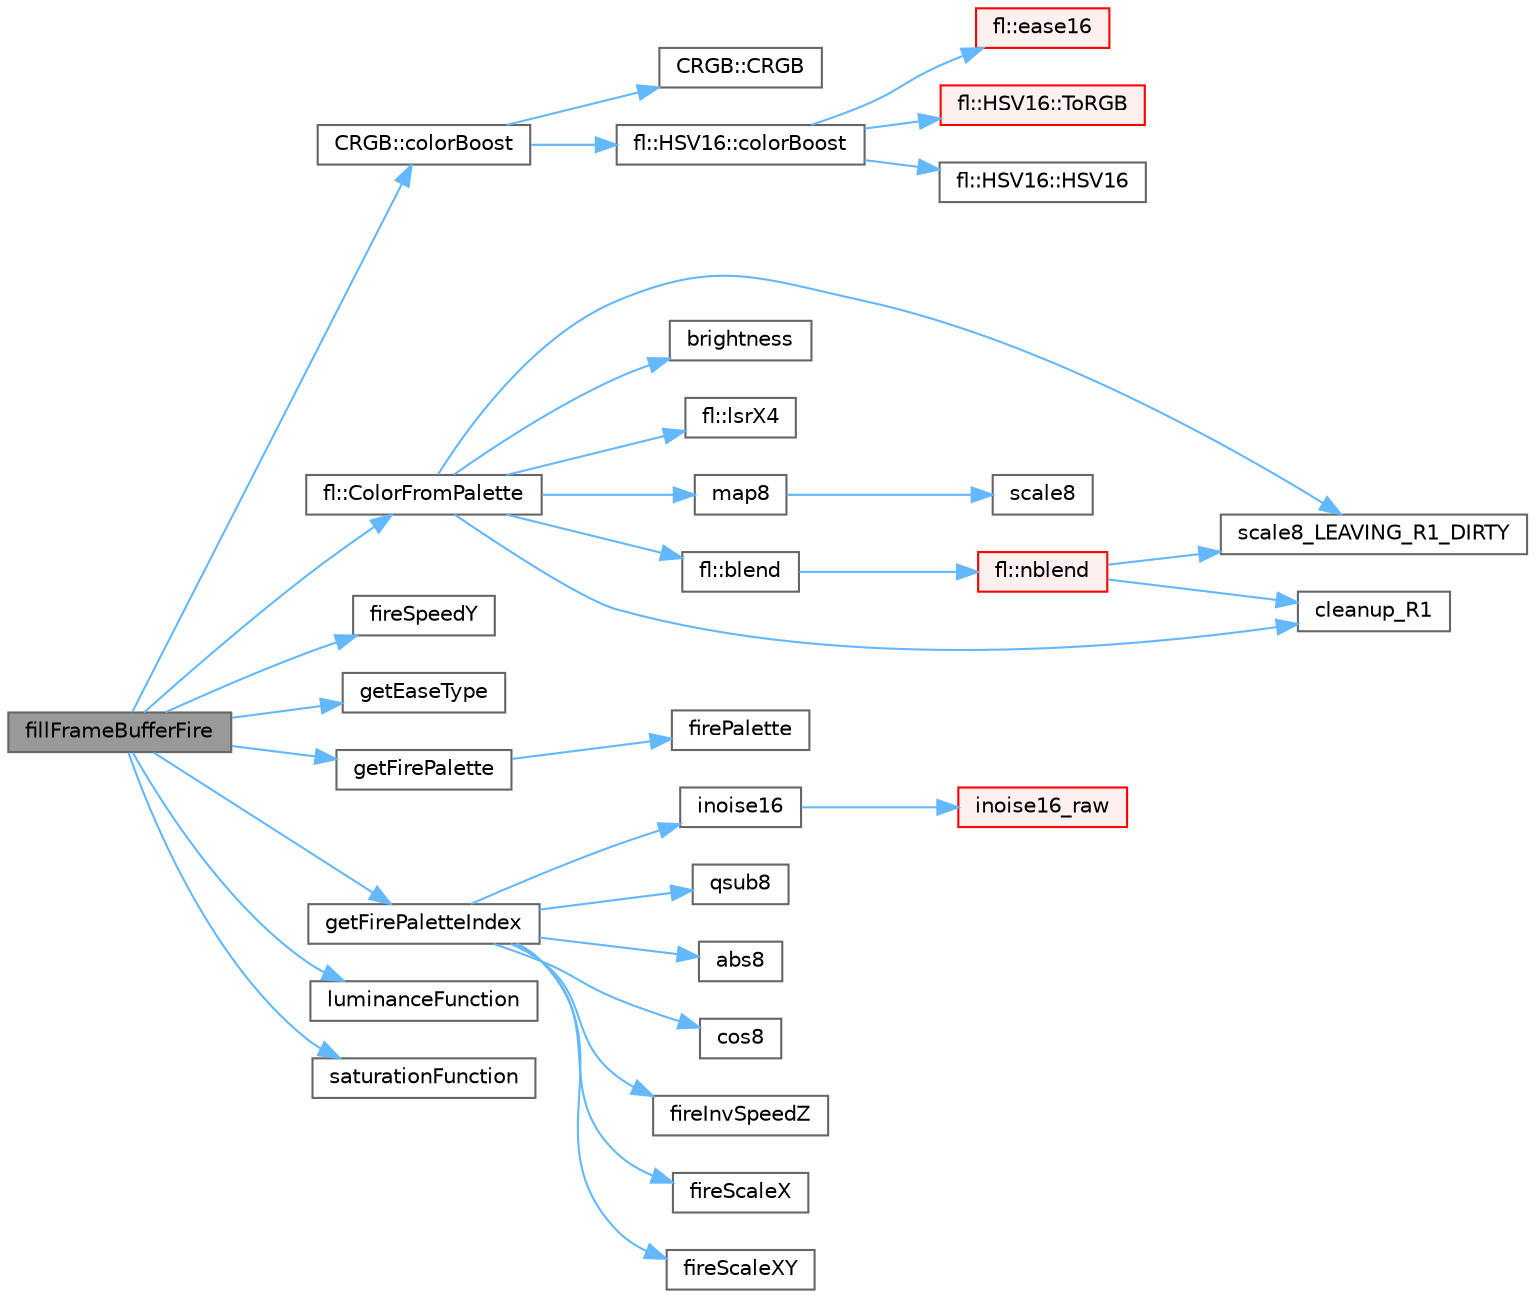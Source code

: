 digraph "fillFrameBufferFire"
{
 // INTERACTIVE_SVG=YES
 // LATEX_PDF_SIZE
  bgcolor="transparent";
  edge [fontname=Helvetica,fontsize=10,labelfontname=Helvetica,labelfontsize=10];
  node [fontname=Helvetica,fontsize=10,shape=box,height=0.2,width=0.4];
  rankdir="LR";
  Node1 [id="Node000001",label="fillFrameBufferFire",height=0.2,width=0.4,color="gray40", fillcolor="grey60", style="filled", fontcolor="black",tooltip=" "];
  Node1 -> Node2 [id="edge1_Node000001_Node000002",color="steelblue1",style="solid",tooltip=" "];
  Node2 [id="Node000002",label="CRGB::colorBoost",height=0.2,width=0.4,color="grey40", fillcolor="white", style="filled",URL="$d7/d82/struct_c_r_g_b_a8b78ce444d74f2bc9e63d83bfd1b17ad.html#a8b78ce444d74f2bc9e63d83bfd1b17ad",tooltip=" "];
  Node2 -> Node3 [id="edge2_Node000002_Node000003",color="steelblue1",style="solid",tooltip=" "];
  Node3 [id="Node000003",label="CRGB::CRGB",height=0.2,width=0.4,color="grey40", fillcolor="white", style="filled",URL="$d7/d82/struct_c_r_g_b_a4b0cc1cfefd9e0c66ea5c6583181df46.html#a4b0cc1cfefd9e0c66ea5c6583181df46",tooltip="Default constructor."];
  Node2 -> Node4 [id="edge3_Node000002_Node000004",color="steelblue1",style="solid",tooltip=" "];
  Node4 [id="Node000004",label="fl::HSV16::colorBoost",height=0.2,width=0.4,color="grey40", fillcolor="white", style="filled",URL="$d4/d5d/structfl_1_1_h_s_v16_a0bd2c0fc64fc34d573637c10b849c320.html#a0bd2c0fc64fc34d573637c10b849c320",tooltip=" "];
  Node4 -> Node5 [id="edge4_Node000004_Node000005",color="steelblue1",style="solid",tooltip=" "];
  Node5 [id="Node000005",label="fl::HSV16::HSV16",height=0.2,width=0.4,color="grey40", fillcolor="white", style="filled",URL="$d4/d5d/structfl_1_1_h_s_v16_a22927102f80a3171aea08e861df47740.html#a22927102f80a3171aea08e861df47740",tooltip=" "];
  Node4 -> Node6 [id="edge5_Node000004_Node000006",color="steelblue1",style="solid",tooltip=" "];
  Node6 [id="Node000006",label="fl::ease16",height=0.2,width=0.4,color="red", fillcolor="#FFF0F0", style="filled",URL="$d4/d36/namespacefl_a379be9b51f27141411271893ce683f5f.html#a379be9b51f27141411271893ce683f5f",tooltip=" "];
  Node4 -> Node19 [id="edge6_Node000004_Node000019",color="steelblue1",style="solid",tooltip=" "];
  Node19 [id="Node000019",label="fl::HSV16::ToRGB",height=0.2,width=0.4,color="red", fillcolor="#FFF0F0", style="filled",URL="$d4/d5d/structfl_1_1_h_s_v16_a66d9cc0fccee4175baaef83f1a2d7d7d.html#a66d9cc0fccee4175baaef83f1a2d7d7d",tooltip=" "];
  Node1 -> Node23 [id="edge7_Node000001_Node000023",color="steelblue1",style="solid",tooltip=" "];
  Node23 [id="Node000023",label="fl::ColorFromPalette",height=0.2,width=0.4,color="grey40", fillcolor="white", style="filled",URL="$d4/d36/namespacefl_a3d488dd1e2d27e99307310527e51cad3.html#a3d488dd1e2d27e99307310527e51cad3",tooltip=" "];
  Node23 -> Node24 [id="edge8_Node000023_Node000024",color="steelblue1",style="solid",tooltip=" "];
  Node24 [id="Node000024",label="fl::blend",height=0.2,width=0.4,color="grey40", fillcolor="white", style="filled",URL="$d4/d36/namespacefl_a924fc8748f53389e55fdc63bfc14b805.html#a924fc8748f53389e55fdc63bfc14b805",tooltip=" "];
  Node24 -> Node25 [id="edge9_Node000024_Node000025",color="steelblue1",style="solid",tooltip=" "];
  Node25 [id="Node000025",label="fl::nblend",height=0.2,width=0.4,color="red", fillcolor="#FFF0F0", style="filled",URL="$d4/d36/namespacefl_aa1e0cd66825220bead12cfc1ab7f33c6.html#aa1e0cd66825220bead12cfc1ab7f33c6",tooltip=" "];
  Node25 -> Node27 [id="edge10_Node000025_Node000027",color="steelblue1",style="solid",tooltip=" "];
  Node27 [id="Node000027",label="cleanup_R1",height=0.2,width=0.4,color="grey40", fillcolor="white", style="filled",URL="$d0/da5/group___scaling_dirty_ga3fade00fb4cf5b937b973128198a7a79.html#ga3fade00fb4cf5b937b973128198a7a79",tooltip="Clean up the r1 register after a series of *LEAVING_R1_DIRTY calls."];
  Node25 -> Node28 [id="edge11_Node000025_Node000028",color="steelblue1",style="solid",tooltip=" "];
  Node28 [id="Node000028",label="scale8_LEAVING_R1_DIRTY",height=0.2,width=0.4,color="grey40", fillcolor="white", style="filled",URL="$d0/da5/group___scaling_dirty_ga7386235cada3aca429b189681d2ec56d.html#ga7386235cada3aca429b189681d2ec56d",tooltip="This version of scale8() does not clean up the R1 register on AVR."];
  Node23 -> Node29 [id="edge12_Node000023_Node000029",color="steelblue1",style="solid",tooltip=" "];
  Node29 [id="Node000029",label="brightness",height=0.2,width=0.4,color="grey40", fillcolor="white", style="filled",URL="$da/dc7/advanced_8h_a96d9503945476f13a97c8f406269fcef.html#a96d9503945476f13a97c8f406269fcef",tooltip=" "];
  Node23 -> Node27 [id="edge13_Node000023_Node000027",color="steelblue1",style="solid",tooltip=" "];
  Node23 -> Node30 [id="edge14_Node000023_Node000030",color="steelblue1",style="solid",tooltip=" "];
  Node30 [id="Node000030",label="fl::lsrX4",height=0.2,width=0.4,color="grey40", fillcolor="white", style="filled",URL="$d4/d36/namespacefl_ab169b38b75fd1ab29b3dc61a32497ff1.html#ab169b38b75fd1ab29b3dc61a32497ff1",tooltip="Helper function to divide a number by 16, aka four logical shift right (LSR)'s."];
  Node23 -> Node31 [id="edge15_Node000023_Node000031",color="steelblue1",style="solid",tooltip=" "];
  Node31 [id="Node000031",label="map8",height=0.2,width=0.4,color="grey40", fillcolor="white", style="filled",URL="$d6/d19/group___linear_interpolation_gaf65357c7aeca9778e5a2f80a6bac2b5d.html#gaf65357c7aeca9778e5a2f80a6bac2b5d",tooltip="Map from one full-range 8-bit value into a narrower range of 8-bit values, possibly a range of hues."];
  Node31 -> Node32 [id="edge16_Node000031_Node000032",color="steelblue1",style="solid",tooltip=" "];
  Node32 [id="Node000032",label="scale8",height=0.2,width=0.4,color="grey40", fillcolor="white", style="filled",URL="$d0/da8/group___scaling_gad7535ccda9c92470c4e6ee0265585555.html#gad7535ccda9c92470c4e6ee0265585555",tooltip="Scale one byte by a second one, which is treated as the numerator of a fraction whose denominator is ..."];
  Node23 -> Node28 [id="edge17_Node000023_Node000028",color="steelblue1",style="solid",tooltip=" "];
  Node1 -> Node33 [id="edge18_Node000001_Node000033",color="steelblue1",style="solid",tooltip=" "];
  Node33 [id="Node000033",label="fireSpeedY",height=0.2,width=0.4,color="grey40", fillcolor="white", style="filled",URL="$d4/d06/curr_8h_acb7cb9b1c12c56fc523034bf7a3c0caf.html#acb7cb9b1c12c56fc523034bf7a3c0caf",tooltip=" "];
  Node1 -> Node34 [id="edge19_Node000001_Node000034",color="steelblue1",style="solid",tooltip=" "];
  Node34 [id="Node000034",label="getEaseType",height=0.2,width=0.4,color="grey40", fillcolor="white", style="filled",URL="$d4/d06/curr_8h_afc36fee082a53fb0053c5ff7d1e8ac17.html#afc36fee082a53fb0053c5ff7d1e8ac17",tooltip=" "];
  Node1 -> Node35 [id="edge20_Node000001_Node000035",color="steelblue1",style="solid",tooltip=" "];
  Node35 [id="Node000035",label="getFirePalette",height=0.2,width=0.4,color="grey40", fillcolor="white", style="filled",URL="$d4/d06/curr_8h_a7c7364130874ee24d835a600b36dda98.html#a7c7364130874ee24d835a600b36dda98",tooltip=" "];
  Node35 -> Node36 [id="edge21_Node000035_Node000036",color="steelblue1",style="solid",tooltip=" "];
  Node36 [id="Node000036",label="firePalette",height=0.2,width=0.4,color="grey40", fillcolor="white", style="filled",URL="$d4/d06/curr_8h_aeabe7a2ba0d454c5e72162056cf6c09e.html#aeabe7a2ba0d454c5e72162056cf6c09e",tooltip=" "];
  Node1 -> Node37 [id="edge22_Node000001_Node000037",color="steelblue1",style="solid",tooltip=" "];
  Node37 [id="Node000037",label="getFirePaletteIndex",height=0.2,width=0.4,color="grey40", fillcolor="white", style="filled",URL="$d4/d06/curr_8h_aad1b235b62f5ad63a1ce16192b809770.html#aad1b235b62f5ad63a1ce16192b809770",tooltip=" "];
  Node37 -> Node38 [id="edge23_Node000037_Node000038",color="steelblue1",style="solid",tooltip=" "];
  Node38 [id="Node000038",label="abs8",height=0.2,width=0.4,color="grey40", fillcolor="white", style="filled",URL="$d5/d98/group___math_ga162169ac0c2d1f3d01eaff8f32e1b415.html#ga162169ac0c2d1f3d01eaff8f32e1b415",tooltip="Take the absolute value of a signed 8-bit uint8_t."];
  Node37 -> Node39 [id="edge24_Node000037_Node000039",color="steelblue1",style="solid",tooltip=" "];
  Node39 [id="Node000039",label="cos8",height=0.2,width=0.4,color="grey40", fillcolor="white", style="filled",URL="$d1/ddc/group___trig_ga4432f985c94f5bff715db402d767b0e8.html#ga4432f985c94f5bff715db402d767b0e8",tooltip="Fast 8-bit approximation of cos(x)."];
  Node37 -> Node40 [id="edge25_Node000037_Node000040",color="steelblue1",style="solid",tooltip=" "];
  Node40 [id="Node000040",label="fireInvSpeedZ",height=0.2,width=0.4,color="grey40", fillcolor="white", style="filled",URL="$d4/d06/curr_8h_a6291026554c31d08aa656b435659f87d.html#a6291026554c31d08aa656b435659f87d",tooltip=" "];
  Node37 -> Node41 [id="edge26_Node000037_Node000041",color="steelblue1",style="solid",tooltip=" "];
  Node41 [id="Node000041",label="fireScaleX",height=0.2,width=0.4,color="grey40", fillcolor="white", style="filled",URL="$d4/d06/curr_8h_ae5627671efdbc8744b70a07b241913fb.html#ae5627671efdbc8744b70a07b241913fb",tooltip=" "];
  Node37 -> Node42 [id="edge27_Node000037_Node000042",color="steelblue1",style="solid",tooltip=" "];
  Node42 [id="Node000042",label="fireScaleXY",height=0.2,width=0.4,color="grey40", fillcolor="white", style="filled",URL="$d4/d06/curr_8h_a1e1fefcd259cf307570b6bee2dbde71c.html#a1e1fefcd259cf307570b6bee2dbde71c",tooltip=" "];
  Node37 -> Node43 [id="edge28_Node000037_Node000043",color="steelblue1",style="solid",tooltip=" "];
  Node43 [id="Node000043",label="inoise16",height=0.2,width=0.4,color="grey40", fillcolor="white", style="filled",URL="$d8/df9/group___noise_generation_ga46e9de1842d8977b77bee089d0f3b25c.html#ga46e9de1842d8977b77bee089d0f3b25c",tooltip="16-bit, fixed point implementation of Perlin's noise."];
  Node43 -> Node44 [id="edge29_Node000043_Node000044",color="steelblue1",style="solid",tooltip=" "];
  Node44 [id="Node000044",label="inoise16_raw",height=0.2,width=0.4,color="red", fillcolor="#FFF0F0", style="filled",URL="$d8/df9/group___noise_generation_ga810bdc406dcf8fd5b7add9041aa18abd.html#ga810bdc406dcf8fd5b7add9041aa18abd",tooltip="16-bit, fixed point implementation of Perlin's noise without scaling."];
  Node37 -> Node46 [id="edge30_Node000037_Node000046",color="steelblue1",style="solid",tooltip=" "];
  Node46 [id="Node000046",label="qsub8",height=0.2,width=0.4,color="grey40", fillcolor="white", style="filled",URL="$d5/d98/group___math_gae261576a4c8155d6c0ba8615b2d2ecb3.html#gae261576a4c8155d6c0ba8615b2d2ecb3",tooltip="Subtract one byte from another, saturating at 0x00."];
  Node1 -> Node47 [id="edge31_Node000001_Node000047",color="steelblue1",style="solid",tooltip=" "];
  Node47 [id="Node000047",label="luminanceFunction",height=0.2,width=0.4,color="grey40", fillcolor="white", style="filled",URL="$db/df4/_color_boost_8h_aa22bcb97ca40fd9d6445646fb86ebbe3.html#aa22bcb97ca40fd9d6445646fb86ebbe3",tooltip=" "];
  Node1 -> Node48 [id="edge32_Node000001_Node000048",color="steelblue1",style="solid",tooltip=" "];
  Node48 [id="Node000048",label="saturationFunction",height=0.2,width=0.4,color="grey40", fillcolor="white", style="filled",URL="$db/df4/_color_boost_8h_ac483a8d410fef50e841e927b0f6b81af.html#ac483a8d410fef50e841e927b0f6b81af",tooltip=" "];
}
